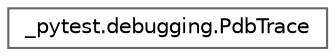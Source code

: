 digraph "Graphical Class Hierarchy"
{
 // LATEX_PDF_SIZE
  bgcolor="transparent";
  edge [fontname=Helvetica,fontsize=10,labelfontname=Helvetica,labelfontsize=10];
  node [fontname=Helvetica,fontsize=10,shape=box,height=0.2,width=0.4];
  rankdir="LR";
  Node0 [id="Node000000",label="_pytest.debugging.PdbTrace",height=0.2,width=0.4,color="grey40", fillcolor="white", style="filled",URL="$class__pytest_1_1debugging_1_1_pdb_trace.html",tooltip=" "];
}
